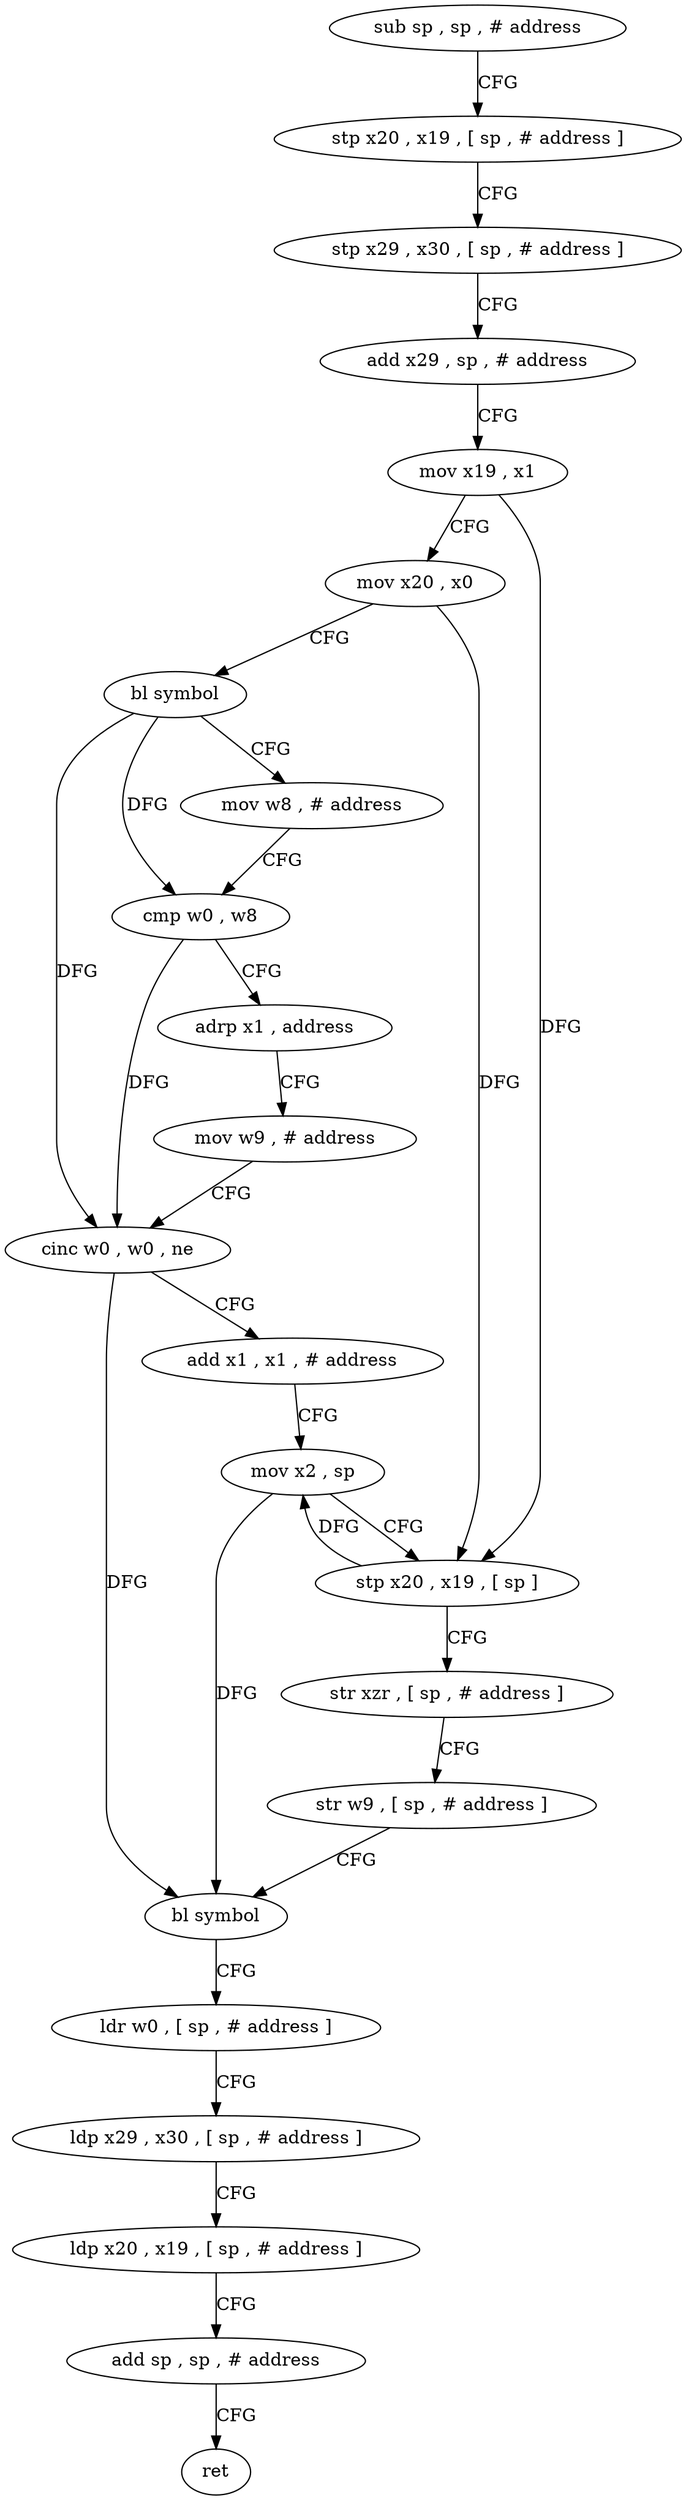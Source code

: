 digraph "func" {
"4260864" [label = "sub sp , sp , # address" ]
"4260868" [label = "stp x20 , x19 , [ sp , # address ]" ]
"4260872" [label = "stp x29 , x30 , [ sp , # address ]" ]
"4260876" [label = "add x29 , sp , # address" ]
"4260880" [label = "mov x19 , x1" ]
"4260884" [label = "mov x20 , x0" ]
"4260888" [label = "bl symbol" ]
"4260892" [label = "mov w8 , # address" ]
"4260896" [label = "cmp w0 , w8" ]
"4260900" [label = "adrp x1 , address" ]
"4260904" [label = "mov w9 , # address" ]
"4260908" [label = "cinc w0 , w0 , ne" ]
"4260912" [label = "add x1 , x1 , # address" ]
"4260916" [label = "mov x2 , sp" ]
"4260920" [label = "stp x20 , x19 , [ sp ]" ]
"4260924" [label = "str xzr , [ sp , # address ]" ]
"4260928" [label = "str w9 , [ sp , # address ]" ]
"4260932" [label = "bl symbol" ]
"4260936" [label = "ldr w0 , [ sp , # address ]" ]
"4260940" [label = "ldp x29 , x30 , [ sp , # address ]" ]
"4260944" [label = "ldp x20 , x19 , [ sp , # address ]" ]
"4260948" [label = "add sp , sp , # address" ]
"4260952" [label = "ret" ]
"4260864" -> "4260868" [ label = "CFG" ]
"4260868" -> "4260872" [ label = "CFG" ]
"4260872" -> "4260876" [ label = "CFG" ]
"4260876" -> "4260880" [ label = "CFG" ]
"4260880" -> "4260884" [ label = "CFG" ]
"4260880" -> "4260920" [ label = "DFG" ]
"4260884" -> "4260888" [ label = "CFG" ]
"4260884" -> "4260920" [ label = "DFG" ]
"4260888" -> "4260892" [ label = "CFG" ]
"4260888" -> "4260896" [ label = "DFG" ]
"4260888" -> "4260908" [ label = "DFG" ]
"4260892" -> "4260896" [ label = "CFG" ]
"4260896" -> "4260900" [ label = "CFG" ]
"4260896" -> "4260908" [ label = "DFG" ]
"4260900" -> "4260904" [ label = "CFG" ]
"4260904" -> "4260908" [ label = "CFG" ]
"4260908" -> "4260912" [ label = "CFG" ]
"4260908" -> "4260932" [ label = "DFG" ]
"4260912" -> "4260916" [ label = "CFG" ]
"4260916" -> "4260920" [ label = "CFG" ]
"4260916" -> "4260932" [ label = "DFG" ]
"4260920" -> "4260924" [ label = "CFG" ]
"4260920" -> "4260916" [ label = "DFG" ]
"4260924" -> "4260928" [ label = "CFG" ]
"4260928" -> "4260932" [ label = "CFG" ]
"4260932" -> "4260936" [ label = "CFG" ]
"4260936" -> "4260940" [ label = "CFG" ]
"4260940" -> "4260944" [ label = "CFG" ]
"4260944" -> "4260948" [ label = "CFG" ]
"4260948" -> "4260952" [ label = "CFG" ]
}

